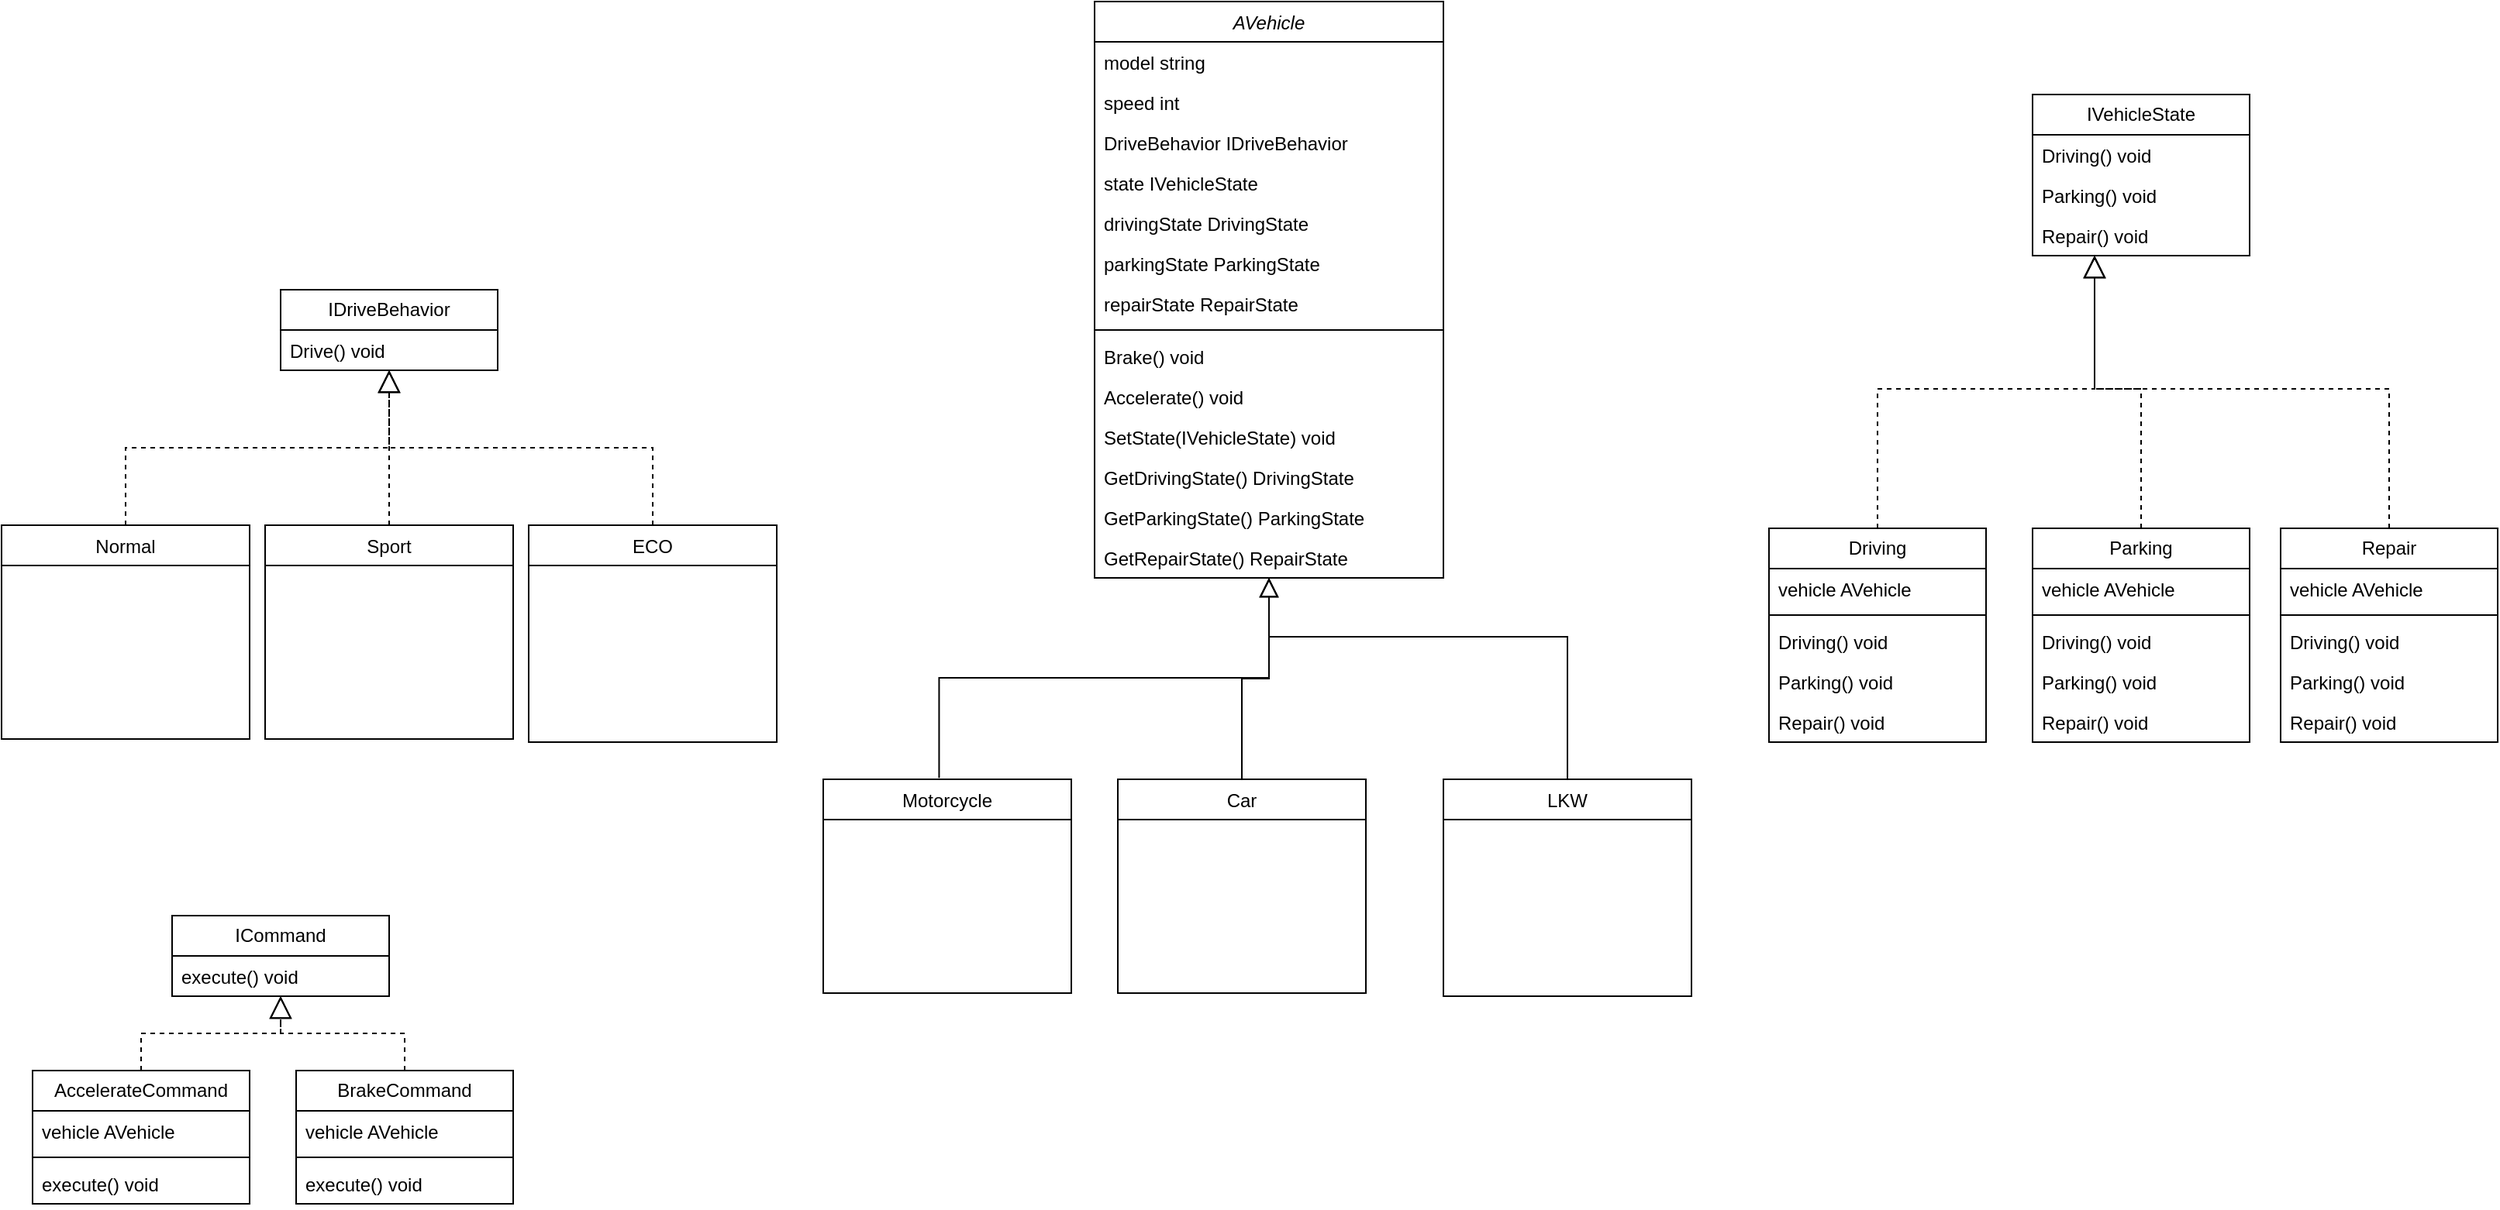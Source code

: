 <mxfile version="24.7.14">
  <diagram id="C5RBs43oDa-KdzZeNtuy" name="Page-1">
    <mxGraphModel dx="1783" dy="492" grid="1" gridSize="10" guides="1" tooltips="1" connect="1" arrows="1" fold="1" page="1" pageScale="1" pageWidth="827" pageHeight="1169" math="0" shadow="0">
      <root>
        <mxCell id="WIyWlLk6GJQsqaUBKTNV-0" />
        <mxCell id="WIyWlLk6GJQsqaUBKTNV-1" parent="WIyWlLk6GJQsqaUBKTNV-0" />
        <mxCell id="zkfFHV4jXpPFQw0GAbJ--0" value="AVehicle" style="swimlane;fontStyle=2;align=center;verticalAlign=top;childLayout=stackLayout;horizontal=1;startSize=26;horizontalStack=0;resizeParent=1;resizeLast=0;collapsible=1;marginBottom=0;rounded=0;shadow=0;strokeWidth=1;" parent="WIyWlLk6GJQsqaUBKTNV-1" vertex="1">
          <mxGeometry x="-55" y="20" width="225" height="372" as="geometry">
            <mxRectangle x="230" y="140" width="160" height="26" as="alternateBounds" />
          </mxGeometry>
        </mxCell>
        <mxCell id="zkfFHV4jXpPFQw0GAbJ--1" value="model string" style="text;align=left;verticalAlign=top;spacingLeft=4;spacingRight=4;overflow=hidden;rotatable=0;points=[[0,0.5],[1,0.5]];portConstraint=eastwest;" parent="zkfFHV4jXpPFQw0GAbJ--0" vertex="1">
          <mxGeometry y="26" width="225" height="26" as="geometry" />
        </mxCell>
        <mxCell id="zkfFHV4jXpPFQw0GAbJ--3" value="speed int" style="text;align=left;verticalAlign=top;spacingLeft=4;spacingRight=4;overflow=hidden;rotatable=0;points=[[0,0.5],[1,0.5]];portConstraint=eastwest;rounded=0;shadow=0;html=0;" parent="zkfFHV4jXpPFQw0GAbJ--0" vertex="1">
          <mxGeometry y="52" width="225" height="26" as="geometry" />
        </mxCell>
        <mxCell id="Iy6aSiPoNr90x0NmCDqt-29" value="DriveBehavior IDriveBehavior" style="text;align=left;verticalAlign=top;spacingLeft=4;spacingRight=4;overflow=hidden;rotatable=0;points=[[0,0.5],[1,0.5]];portConstraint=eastwest;rounded=0;shadow=0;html=0;" vertex="1" parent="zkfFHV4jXpPFQw0GAbJ--0">
          <mxGeometry y="78" width="225" height="26" as="geometry" />
        </mxCell>
        <mxCell id="Iy6aSiPoNr90x0NmCDqt-88" value="state IVehicleState" style="text;align=left;verticalAlign=top;spacingLeft=4;spacingRight=4;overflow=hidden;rotatable=0;points=[[0,0.5],[1,0.5]];portConstraint=eastwest;rounded=0;shadow=0;html=0;" vertex="1" parent="zkfFHV4jXpPFQw0GAbJ--0">
          <mxGeometry y="104" width="225" height="26" as="geometry" />
        </mxCell>
        <mxCell id="Iy6aSiPoNr90x0NmCDqt-89" value="drivingState DrivingState" style="text;align=left;verticalAlign=top;spacingLeft=4;spacingRight=4;overflow=hidden;rotatable=0;points=[[0,0.5],[1,0.5]];portConstraint=eastwest;rounded=0;shadow=0;html=0;" vertex="1" parent="zkfFHV4jXpPFQw0GAbJ--0">
          <mxGeometry y="130" width="225" height="26" as="geometry" />
        </mxCell>
        <mxCell id="Iy6aSiPoNr90x0NmCDqt-90" value="parkingState ParkingState" style="text;align=left;verticalAlign=top;spacingLeft=4;spacingRight=4;overflow=hidden;rotatable=0;points=[[0,0.5],[1,0.5]];portConstraint=eastwest;rounded=0;shadow=0;html=0;" vertex="1" parent="zkfFHV4jXpPFQw0GAbJ--0">
          <mxGeometry y="156" width="225" height="26" as="geometry" />
        </mxCell>
        <mxCell id="Iy6aSiPoNr90x0NmCDqt-91" value="repairState RepairState" style="text;align=left;verticalAlign=top;spacingLeft=4;spacingRight=4;overflow=hidden;rotatable=0;points=[[0,0.5],[1,0.5]];portConstraint=eastwest;rounded=0;shadow=0;html=0;" vertex="1" parent="zkfFHV4jXpPFQw0GAbJ--0">
          <mxGeometry y="182" width="225" height="26" as="geometry" />
        </mxCell>
        <mxCell id="zkfFHV4jXpPFQw0GAbJ--4" value="" style="line;html=1;strokeWidth=1;align=left;verticalAlign=middle;spacingTop=-1;spacingLeft=3;spacingRight=3;rotatable=0;labelPosition=right;points=[];portConstraint=eastwest;" parent="zkfFHV4jXpPFQw0GAbJ--0" vertex="1">
          <mxGeometry y="208" width="225" height="8" as="geometry" />
        </mxCell>
        <mxCell id="zkfFHV4jXpPFQw0GAbJ--5" value="Brake() void" style="text;align=left;verticalAlign=top;spacingLeft=4;spacingRight=4;overflow=hidden;rotatable=0;points=[[0,0.5],[1,0.5]];portConstraint=eastwest;" parent="zkfFHV4jXpPFQw0GAbJ--0" vertex="1">
          <mxGeometry y="216" width="225" height="26" as="geometry" />
        </mxCell>
        <mxCell id="Iy6aSiPoNr90x0NmCDqt-30" value="Accelerate() void" style="text;align=left;verticalAlign=top;spacingLeft=4;spacingRight=4;overflow=hidden;rotatable=0;points=[[0,0.5],[1,0.5]];portConstraint=eastwest;" vertex="1" parent="zkfFHV4jXpPFQw0GAbJ--0">
          <mxGeometry y="242" width="225" height="26" as="geometry" />
        </mxCell>
        <mxCell id="Iy6aSiPoNr90x0NmCDqt-92" value="SetState(IVehicleState) void" style="text;align=left;verticalAlign=top;spacingLeft=4;spacingRight=4;overflow=hidden;rotatable=0;points=[[0,0.5],[1,0.5]];portConstraint=eastwest;" vertex="1" parent="zkfFHV4jXpPFQw0GAbJ--0">
          <mxGeometry y="268" width="225" height="26" as="geometry" />
        </mxCell>
        <mxCell id="Iy6aSiPoNr90x0NmCDqt-93" value="GetDrivingState() DrivingState" style="text;align=left;verticalAlign=top;spacingLeft=4;spacingRight=4;overflow=hidden;rotatable=0;points=[[0,0.5],[1,0.5]];portConstraint=eastwest;" vertex="1" parent="zkfFHV4jXpPFQw0GAbJ--0">
          <mxGeometry y="294" width="225" height="26" as="geometry" />
        </mxCell>
        <mxCell id="Iy6aSiPoNr90x0NmCDqt-94" value="GetParkingState() ParkingState" style="text;align=left;verticalAlign=top;spacingLeft=4;spacingRight=4;overflow=hidden;rotatable=0;points=[[0,0.5],[1,0.5]];portConstraint=eastwest;" vertex="1" parent="zkfFHV4jXpPFQw0GAbJ--0">
          <mxGeometry y="320" width="225" height="26" as="geometry" />
        </mxCell>
        <mxCell id="Iy6aSiPoNr90x0NmCDqt-95" value="GetRepairState() RepairState" style="text;align=left;verticalAlign=top;spacingLeft=4;spacingRight=4;overflow=hidden;rotatable=0;points=[[0,0.5],[1,0.5]];portConstraint=eastwest;" vertex="1" parent="zkfFHV4jXpPFQw0GAbJ--0">
          <mxGeometry y="346" width="225" height="26" as="geometry" />
        </mxCell>
        <mxCell id="zkfFHV4jXpPFQw0GAbJ--6" value="Car" style="swimlane;fontStyle=0;align=center;verticalAlign=top;childLayout=stackLayout;horizontal=1;startSize=26;horizontalStack=0;resizeParent=1;resizeLast=0;collapsible=1;marginBottom=0;rounded=0;shadow=0;strokeWidth=1;" parent="WIyWlLk6GJQsqaUBKTNV-1" vertex="1">
          <mxGeometry x="-40" y="522" width="160" height="138" as="geometry">
            <mxRectangle x="130" y="380" width="160" height="26" as="alternateBounds" />
          </mxGeometry>
        </mxCell>
        <mxCell id="zkfFHV4jXpPFQw0GAbJ--12" value="" style="endArrow=block;endSize=10;endFill=0;shadow=0;strokeWidth=1;rounded=0;curved=0;edgeStyle=elbowEdgeStyle;elbow=vertical;" parent="WIyWlLk6GJQsqaUBKTNV-1" source="zkfFHV4jXpPFQw0GAbJ--6" target="zkfFHV4jXpPFQw0GAbJ--0" edge="1">
          <mxGeometry width="160" relative="1" as="geometry">
            <mxPoint x="40" y="203" as="sourcePoint" />
            <mxPoint x="40" y="203" as="targetPoint" />
          </mxGeometry>
        </mxCell>
        <mxCell id="zkfFHV4jXpPFQw0GAbJ--13" value="LKW" style="swimlane;fontStyle=0;align=center;verticalAlign=top;childLayout=stackLayout;horizontal=1;startSize=26;horizontalStack=0;resizeParent=1;resizeLast=0;collapsible=1;marginBottom=0;rounded=0;shadow=0;strokeWidth=1;" parent="WIyWlLk6GJQsqaUBKTNV-1" vertex="1">
          <mxGeometry x="170" y="522" width="160" height="140" as="geometry">
            <mxRectangle x="340" y="380" width="170" height="26" as="alternateBounds" />
          </mxGeometry>
        </mxCell>
        <mxCell id="zkfFHV4jXpPFQw0GAbJ--16" value="" style="endArrow=block;endSize=10;endFill=0;shadow=0;strokeWidth=1;rounded=0;curved=0;edgeStyle=elbowEdgeStyle;elbow=vertical;" parent="WIyWlLk6GJQsqaUBKTNV-1" source="zkfFHV4jXpPFQw0GAbJ--13" target="zkfFHV4jXpPFQw0GAbJ--0" edge="1">
          <mxGeometry width="160" relative="1" as="geometry">
            <mxPoint x="50" y="373" as="sourcePoint" />
            <mxPoint x="60" y="290" as="targetPoint" />
            <Array as="points">
              <mxPoint x="250" y="430" />
            </Array>
          </mxGeometry>
        </mxCell>
        <mxCell id="Iy6aSiPoNr90x0NmCDqt-3" value="Motorcycle" style="swimlane;fontStyle=0;align=center;verticalAlign=top;childLayout=stackLayout;horizontal=1;startSize=26;horizontalStack=0;resizeParent=1;resizeLast=0;collapsible=1;marginBottom=0;rounded=0;shadow=0;strokeWidth=1;" vertex="1" parent="WIyWlLk6GJQsqaUBKTNV-1">
          <mxGeometry x="-230" y="522" width="160" height="138" as="geometry">
            <mxRectangle x="130" y="380" width="160" height="26" as="alternateBounds" />
          </mxGeometry>
        </mxCell>
        <mxCell id="Iy6aSiPoNr90x0NmCDqt-12" value="IDriveBehavior" style="swimlane;fontStyle=0;childLayout=stackLayout;horizontal=1;startSize=26;fillColor=none;horizontalStack=0;resizeParent=1;resizeParentMax=0;resizeLast=0;collapsible=1;marginBottom=0;whiteSpace=wrap;html=1;" vertex="1" parent="WIyWlLk6GJQsqaUBKTNV-1">
          <mxGeometry x="-580" y="206" width="140" height="52" as="geometry" />
        </mxCell>
        <mxCell id="Iy6aSiPoNr90x0NmCDqt-14" value="Drive() void" style="text;strokeColor=none;fillColor=none;align=left;verticalAlign=top;spacingLeft=4;spacingRight=4;overflow=hidden;rotatable=0;points=[[0,0.5],[1,0.5]];portConstraint=eastwest;whiteSpace=wrap;html=1;" vertex="1" parent="Iy6aSiPoNr90x0NmCDqt-12">
          <mxGeometry y="26" width="140" height="26" as="geometry" />
        </mxCell>
        <mxCell id="Iy6aSiPoNr90x0NmCDqt-16" value="" style="endArrow=block;endSize=10;endFill=0;shadow=0;strokeWidth=1;rounded=0;curved=0;edgeStyle=elbowEdgeStyle;elbow=vertical;exitX=0.467;exitY=-0.006;exitDx=0;exitDy=0;exitPerimeter=0;entryX=0.5;entryY=1;entryDx=0;entryDy=0;" edge="1" parent="WIyWlLk6GJQsqaUBKTNV-1" source="Iy6aSiPoNr90x0NmCDqt-3" target="zkfFHV4jXpPFQw0GAbJ--0">
          <mxGeometry width="160" relative="1" as="geometry">
            <mxPoint x="-160" y="322" as="sourcePoint" />
            <mxPoint x="-60" y="220" as="targetPoint" />
          </mxGeometry>
        </mxCell>
        <mxCell id="Iy6aSiPoNr90x0NmCDqt-18" value="Sport" style="swimlane;fontStyle=0;align=center;verticalAlign=top;childLayout=stackLayout;horizontal=1;startSize=26;horizontalStack=0;resizeParent=1;resizeLast=0;collapsible=1;marginBottom=0;rounded=0;shadow=0;strokeWidth=1;" vertex="1" parent="WIyWlLk6GJQsqaUBKTNV-1">
          <mxGeometry x="-590" y="358" width="160" height="138" as="geometry">
            <mxRectangle x="130" y="380" width="160" height="26" as="alternateBounds" />
          </mxGeometry>
        </mxCell>
        <mxCell id="Iy6aSiPoNr90x0NmCDqt-19" value="ECO" style="swimlane;fontStyle=0;align=center;verticalAlign=top;childLayout=stackLayout;horizontal=1;startSize=26;horizontalStack=0;resizeParent=1;resizeLast=0;collapsible=1;marginBottom=0;rounded=0;shadow=0;strokeWidth=1;" vertex="1" parent="WIyWlLk6GJQsqaUBKTNV-1">
          <mxGeometry x="-420" y="358" width="160" height="140" as="geometry">
            <mxRectangle x="340" y="380" width="170" height="26" as="alternateBounds" />
          </mxGeometry>
        </mxCell>
        <mxCell id="Iy6aSiPoNr90x0NmCDqt-20" value="Normal" style="swimlane;fontStyle=0;align=center;verticalAlign=top;childLayout=stackLayout;horizontal=1;startSize=26;horizontalStack=0;resizeParent=1;resizeLast=0;collapsible=1;marginBottom=0;rounded=0;shadow=0;strokeWidth=1;" vertex="1" parent="WIyWlLk6GJQsqaUBKTNV-1">
          <mxGeometry x="-760" y="358" width="160" height="138" as="geometry">
            <mxRectangle x="130" y="380" width="160" height="26" as="alternateBounds" />
          </mxGeometry>
        </mxCell>
        <mxCell id="Iy6aSiPoNr90x0NmCDqt-21" value="" style="endArrow=block;dashed=1;endFill=0;endSize=12;html=1;rounded=0;exitX=0.5;exitY=0;exitDx=0;exitDy=0;edgeStyle=orthogonalEdgeStyle;" edge="1" parent="WIyWlLk6GJQsqaUBKTNV-1" source="Iy6aSiPoNr90x0NmCDqt-20" target="Iy6aSiPoNr90x0NmCDqt-12">
          <mxGeometry width="160" relative="1" as="geometry">
            <mxPoint x="-240" y="510" as="sourcePoint" />
            <mxPoint x="-80" y="510" as="targetPoint" />
          </mxGeometry>
        </mxCell>
        <mxCell id="Iy6aSiPoNr90x0NmCDqt-22" value="" style="endArrow=block;dashed=1;endFill=0;endSize=12;html=1;rounded=0;exitX=0.5;exitY=0;exitDx=0;exitDy=0;edgeStyle=orthogonalEdgeStyle;" edge="1" parent="WIyWlLk6GJQsqaUBKTNV-1" source="Iy6aSiPoNr90x0NmCDqt-18" target="Iy6aSiPoNr90x0NmCDqt-12">
          <mxGeometry width="160" relative="1" as="geometry">
            <mxPoint x="-500" y="560" as="sourcePoint" />
            <mxPoint x="-350" y="422" as="targetPoint" />
          </mxGeometry>
        </mxCell>
        <mxCell id="Iy6aSiPoNr90x0NmCDqt-23" value="" style="endArrow=block;dashed=1;endFill=0;endSize=12;html=1;rounded=0;exitX=0.5;exitY=0;exitDx=0;exitDy=0;edgeStyle=orthogonalEdgeStyle;" edge="1" parent="WIyWlLk6GJQsqaUBKTNV-1" source="Iy6aSiPoNr90x0NmCDqt-19" target="Iy6aSiPoNr90x0NmCDqt-12">
          <mxGeometry width="160" relative="1" as="geometry">
            <mxPoint x="-490" y="570" as="sourcePoint" />
            <mxPoint x="-340" y="432" as="targetPoint" />
          </mxGeometry>
        </mxCell>
        <mxCell id="Iy6aSiPoNr90x0NmCDqt-31" value="IVehicleState" style="swimlane;fontStyle=0;childLayout=stackLayout;horizontal=1;startSize=26;fillColor=none;horizontalStack=0;resizeParent=1;resizeParentMax=0;resizeLast=0;collapsible=1;marginBottom=0;whiteSpace=wrap;html=1;" vertex="1" parent="WIyWlLk6GJQsqaUBKTNV-1">
          <mxGeometry x="550" y="80" width="140" height="104" as="geometry" />
        </mxCell>
        <mxCell id="Iy6aSiPoNr90x0NmCDqt-32" value="Driving() void" style="text;strokeColor=none;fillColor=none;align=left;verticalAlign=top;spacingLeft=4;spacingRight=4;overflow=hidden;rotatable=0;points=[[0,0.5],[1,0.5]];portConstraint=eastwest;whiteSpace=wrap;html=1;" vertex="1" parent="Iy6aSiPoNr90x0NmCDqt-31">
          <mxGeometry y="26" width="140" height="26" as="geometry" />
        </mxCell>
        <mxCell id="Iy6aSiPoNr90x0NmCDqt-36" value="Parking() void" style="text;strokeColor=none;fillColor=none;align=left;verticalAlign=top;spacingLeft=4;spacingRight=4;overflow=hidden;rotatable=0;points=[[0,0.5],[1,0.5]];portConstraint=eastwest;whiteSpace=wrap;html=1;" vertex="1" parent="Iy6aSiPoNr90x0NmCDqt-31">
          <mxGeometry y="52" width="140" height="26" as="geometry" />
        </mxCell>
        <mxCell id="Iy6aSiPoNr90x0NmCDqt-35" value="Repair() void" style="text;strokeColor=none;fillColor=none;align=left;verticalAlign=top;spacingLeft=4;spacingRight=4;overflow=hidden;rotatable=0;points=[[0,0.5],[1,0.5]];portConstraint=eastwest;whiteSpace=wrap;html=1;" vertex="1" parent="Iy6aSiPoNr90x0NmCDqt-31">
          <mxGeometry y="78" width="140" height="26" as="geometry" />
        </mxCell>
        <mxCell id="Iy6aSiPoNr90x0NmCDqt-37" value="Driving" style="swimlane;fontStyle=0;childLayout=stackLayout;horizontal=1;startSize=26;fillColor=none;horizontalStack=0;resizeParent=1;resizeParentMax=0;resizeLast=0;collapsible=1;marginBottom=0;whiteSpace=wrap;html=1;" vertex="1" parent="WIyWlLk6GJQsqaUBKTNV-1">
          <mxGeometry x="380" y="360" width="140" height="138" as="geometry" />
        </mxCell>
        <mxCell id="Iy6aSiPoNr90x0NmCDqt-85" value="vehicle AVehicle" style="text;strokeColor=none;fillColor=none;align=left;verticalAlign=top;spacingLeft=4;spacingRight=4;overflow=hidden;rotatable=0;points=[[0,0.5],[1,0.5]];portConstraint=eastwest;whiteSpace=wrap;html=1;" vertex="1" parent="Iy6aSiPoNr90x0NmCDqt-37">
          <mxGeometry y="26" width="140" height="26" as="geometry" />
        </mxCell>
        <mxCell id="Iy6aSiPoNr90x0NmCDqt-82" value="" style="line;strokeWidth=1;fillColor=none;align=left;verticalAlign=middle;spacingTop=-1;spacingLeft=3;spacingRight=3;rotatable=0;labelPosition=right;points=[];portConstraint=eastwest;strokeColor=inherit;" vertex="1" parent="Iy6aSiPoNr90x0NmCDqt-37">
          <mxGeometry y="52" width="140" height="8" as="geometry" />
        </mxCell>
        <mxCell id="Iy6aSiPoNr90x0NmCDqt-41" value="Driving() void" style="text;strokeColor=none;fillColor=none;align=left;verticalAlign=top;spacingLeft=4;spacingRight=4;overflow=hidden;rotatable=0;points=[[0,0.5],[1,0.5]];portConstraint=eastwest;whiteSpace=wrap;html=1;" vertex="1" parent="Iy6aSiPoNr90x0NmCDqt-37">
          <mxGeometry y="60" width="140" height="26" as="geometry" />
        </mxCell>
        <mxCell id="Iy6aSiPoNr90x0NmCDqt-42" value="Parking() void" style="text;strokeColor=none;fillColor=none;align=left;verticalAlign=top;spacingLeft=4;spacingRight=4;overflow=hidden;rotatable=0;points=[[0,0.5],[1,0.5]];portConstraint=eastwest;whiteSpace=wrap;html=1;" vertex="1" parent="Iy6aSiPoNr90x0NmCDqt-37">
          <mxGeometry y="86" width="140" height="26" as="geometry" />
        </mxCell>
        <mxCell id="Iy6aSiPoNr90x0NmCDqt-43" value="Repair() void" style="text;strokeColor=none;fillColor=none;align=left;verticalAlign=top;spacingLeft=4;spacingRight=4;overflow=hidden;rotatable=0;points=[[0,0.5],[1,0.5]];portConstraint=eastwest;whiteSpace=wrap;html=1;" vertex="1" parent="Iy6aSiPoNr90x0NmCDqt-37">
          <mxGeometry y="112" width="140" height="26" as="geometry" />
        </mxCell>
        <mxCell id="Iy6aSiPoNr90x0NmCDqt-44" value="Parking" style="swimlane;fontStyle=0;childLayout=stackLayout;horizontal=1;startSize=26;fillColor=none;horizontalStack=0;resizeParent=1;resizeParentMax=0;resizeLast=0;collapsible=1;marginBottom=0;whiteSpace=wrap;html=1;" vertex="1" parent="WIyWlLk6GJQsqaUBKTNV-1">
          <mxGeometry x="550" y="360" width="140" height="138" as="geometry" />
        </mxCell>
        <mxCell id="Iy6aSiPoNr90x0NmCDqt-86" value="vehicle AVehicle" style="text;strokeColor=none;fillColor=none;align=left;verticalAlign=top;spacingLeft=4;spacingRight=4;overflow=hidden;rotatable=0;points=[[0,0.5],[1,0.5]];portConstraint=eastwest;whiteSpace=wrap;html=1;" vertex="1" parent="Iy6aSiPoNr90x0NmCDqt-44">
          <mxGeometry y="26" width="140" height="26" as="geometry" />
        </mxCell>
        <mxCell id="Iy6aSiPoNr90x0NmCDqt-83" value="" style="line;strokeWidth=1;fillColor=none;align=left;verticalAlign=middle;spacingTop=-1;spacingLeft=3;spacingRight=3;rotatable=0;labelPosition=right;points=[];portConstraint=eastwest;strokeColor=inherit;" vertex="1" parent="Iy6aSiPoNr90x0NmCDqt-44">
          <mxGeometry y="52" width="140" height="8" as="geometry" />
        </mxCell>
        <mxCell id="Iy6aSiPoNr90x0NmCDqt-52" value="Driving() void" style="text;strokeColor=none;fillColor=none;align=left;verticalAlign=top;spacingLeft=4;spacingRight=4;overflow=hidden;rotatable=0;points=[[0,0.5],[1,0.5]];portConstraint=eastwest;whiteSpace=wrap;html=1;" vertex="1" parent="Iy6aSiPoNr90x0NmCDqt-44">
          <mxGeometry y="60" width="140" height="26" as="geometry" />
        </mxCell>
        <mxCell id="Iy6aSiPoNr90x0NmCDqt-53" value="Parking() void" style="text;strokeColor=none;fillColor=none;align=left;verticalAlign=top;spacingLeft=4;spacingRight=4;overflow=hidden;rotatable=0;points=[[0,0.5],[1,0.5]];portConstraint=eastwest;whiteSpace=wrap;html=1;" vertex="1" parent="Iy6aSiPoNr90x0NmCDqt-44">
          <mxGeometry y="86" width="140" height="26" as="geometry" />
        </mxCell>
        <mxCell id="Iy6aSiPoNr90x0NmCDqt-54" value="Repair() void" style="text;strokeColor=none;fillColor=none;align=left;verticalAlign=top;spacingLeft=4;spacingRight=4;overflow=hidden;rotatable=0;points=[[0,0.5],[1,0.5]];portConstraint=eastwest;whiteSpace=wrap;html=1;" vertex="1" parent="Iy6aSiPoNr90x0NmCDqt-44">
          <mxGeometry y="112" width="140" height="26" as="geometry" />
        </mxCell>
        <mxCell id="Iy6aSiPoNr90x0NmCDqt-48" value="Repair" style="swimlane;fontStyle=0;childLayout=stackLayout;horizontal=1;startSize=26;fillColor=none;horizontalStack=0;resizeParent=1;resizeParentMax=0;resizeLast=0;collapsible=1;marginBottom=0;whiteSpace=wrap;html=1;" vertex="1" parent="WIyWlLk6GJQsqaUBKTNV-1">
          <mxGeometry x="710" y="360" width="140" height="138" as="geometry" />
        </mxCell>
        <mxCell id="Iy6aSiPoNr90x0NmCDqt-87" value="vehicle AVehicle" style="text;strokeColor=none;fillColor=none;align=left;verticalAlign=top;spacingLeft=4;spacingRight=4;overflow=hidden;rotatable=0;points=[[0,0.5],[1,0.5]];portConstraint=eastwest;whiteSpace=wrap;html=1;" vertex="1" parent="Iy6aSiPoNr90x0NmCDqt-48">
          <mxGeometry y="26" width="140" height="26" as="geometry" />
        </mxCell>
        <mxCell id="Iy6aSiPoNr90x0NmCDqt-84" value="" style="line;strokeWidth=1;fillColor=none;align=left;verticalAlign=middle;spacingTop=-1;spacingLeft=3;spacingRight=3;rotatable=0;labelPosition=right;points=[];portConstraint=eastwest;strokeColor=inherit;" vertex="1" parent="Iy6aSiPoNr90x0NmCDqt-48">
          <mxGeometry y="52" width="140" height="8" as="geometry" />
        </mxCell>
        <mxCell id="Iy6aSiPoNr90x0NmCDqt-55" value="Driving() void" style="text;strokeColor=none;fillColor=none;align=left;verticalAlign=top;spacingLeft=4;spacingRight=4;overflow=hidden;rotatable=0;points=[[0,0.5],[1,0.5]];portConstraint=eastwest;whiteSpace=wrap;html=1;" vertex="1" parent="Iy6aSiPoNr90x0NmCDqt-48">
          <mxGeometry y="60" width="140" height="26" as="geometry" />
        </mxCell>
        <mxCell id="Iy6aSiPoNr90x0NmCDqt-56" value="Parking() void" style="text;strokeColor=none;fillColor=none;align=left;verticalAlign=top;spacingLeft=4;spacingRight=4;overflow=hidden;rotatable=0;points=[[0,0.5],[1,0.5]];portConstraint=eastwest;whiteSpace=wrap;html=1;" vertex="1" parent="Iy6aSiPoNr90x0NmCDqt-48">
          <mxGeometry y="86" width="140" height="26" as="geometry" />
        </mxCell>
        <mxCell id="Iy6aSiPoNr90x0NmCDqt-57" value="Repair() void" style="text;strokeColor=none;fillColor=none;align=left;verticalAlign=top;spacingLeft=4;spacingRight=4;overflow=hidden;rotatable=0;points=[[0,0.5],[1,0.5]];portConstraint=eastwest;whiteSpace=wrap;html=1;" vertex="1" parent="Iy6aSiPoNr90x0NmCDqt-48">
          <mxGeometry y="112" width="140" height="26" as="geometry" />
        </mxCell>
        <mxCell id="Iy6aSiPoNr90x0NmCDqt-58" value="" style="endArrow=block;dashed=1;endFill=0;endSize=12;html=1;rounded=0;exitX=0.5;exitY=0;exitDx=0;exitDy=0;edgeStyle=orthogonalEdgeStyle;" edge="1" parent="WIyWlLk6GJQsqaUBKTNV-1" source="Iy6aSiPoNr90x0NmCDqt-37" target="Iy6aSiPoNr90x0NmCDqt-31">
          <mxGeometry width="160" relative="1" as="geometry">
            <mxPoint x="400" y="310" as="sourcePoint" />
            <mxPoint x="560" y="310" as="targetPoint" />
            <Array as="points">
              <mxPoint x="450" y="270" />
              <mxPoint x="590" y="270" />
            </Array>
          </mxGeometry>
        </mxCell>
        <mxCell id="Iy6aSiPoNr90x0NmCDqt-61" value="" style="endArrow=block;dashed=1;endFill=0;endSize=12;html=1;rounded=0;edgeStyle=orthogonalEdgeStyle;" edge="1" parent="WIyWlLk6GJQsqaUBKTNV-1" source="Iy6aSiPoNr90x0NmCDqt-44" target="Iy6aSiPoNr90x0NmCDqt-31">
          <mxGeometry width="160" relative="1" as="geometry">
            <mxPoint x="460" y="370" as="sourcePoint" />
            <mxPoint x="600" y="194" as="targetPoint" />
            <Array as="points">
              <mxPoint x="620" y="270" />
              <mxPoint x="590" y="270" />
            </Array>
          </mxGeometry>
        </mxCell>
        <mxCell id="Iy6aSiPoNr90x0NmCDqt-62" value="" style="endArrow=block;dashed=1;endFill=0;endSize=12;html=1;rounded=0;edgeStyle=orthogonalEdgeStyle;" edge="1" parent="WIyWlLk6GJQsqaUBKTNV-1" source="Iy6aSiPoNr90x0NmCDqt-48" target="Iy6aSiPoNr90x0NmCDqt-31">
          <mxGeometry width="160" relative="1" as="geometry">
            <mxPoint x="470" y="380" as="sourcePoint" />
            <mxPoint x="610" y="204" as="targetPoint" />
            <Array as="points">
              <mxPoint x="780" y="270" />
              <mxPoint x="590" y="270" />
            </Array>
          </mxGeometry>
        </mxCell>
        <mxCell id="Iy6aSiPoNr90x0NmCDqt-63" value="ICommand" style="swimlane;fontStyle=0;childLayout=stackLayout;horizontal=1;startSize=26;fillColor=none;horizontalStack=0;resizeParent=1;resizeParentMax=0;resizeLast=0;collapsible=1;marginBottom=0;whiteSpace=wrap;html=1;" vertex="1" parent="WIyWlLk6GJQsqaUBKTNV-1">
          <mxGeometry x="-650" y="610" width="140" height="52" as="geometry" />
        </mxCell>
        <mxCell id="Iy6aSiPoNr90x0NmCDqt-64" value="execute() void" style="text;strokeColor=none;fillColor=none;align=left;verticalAlign=top;spacingLeft=4;spacingRight=4;overflow=hidden;rotatable=0;points=[[0,0.5],[1,0.5]];portConstraint=eastwest;whiteSpace=wrap;html=1;" vertex="1" parent="Iy6aSiPoNr90x0NmCDqt-63">
          <mxGeometry y="26" width="140" height="26" as="geometry" />
        </mxCell>
        <mxCell id="Iy6aSiPoNr90x0NmCDqt-67" value="AccelerateCommand" style="swimlane;fontStyle=0;childLayout=stackLayout;horizontal=1;startSize=26;fillColor=none;horizontalStack=0;resizeParent=1;resizeParentMax=0;resizeLast=0;collapsible=1;marginBottom=0;whiteSpace=wrap;html=1;" vertex="1" parent="WIyWlLk6GJQsqaUBKTNV-1">
          <mxGeometry x="-740" y="710" width="140" height="86" as="geometry" />
        </mxCell>
        <mxCell id="Iy6aSiPoNr90x0NmCDqt-68" value="vehicle AVehicle" style="text;strokeColor=none;fillColor=none;align=left;verticalAlign=top;spacingLeft=4;spacingRight=4;overflow=hidden;rotatable=0;points=[[0,0.5],[1,0.5]];portConstraint=eastwest;whiteSpace=wrap;html=1;" vertex="1" parent="Iy6aSiPoNr90x0NmCDqt-67">
          <mxGeometry y="26" width="140" height="26" as="geometry" />
        </mxCell>
        <mxCell id="Iy6aSiPoNr90x0NmCDqt-71" value="" style="line;strokeWidth=1;fillColor=none;align=left;verticalAlign=middle;spacingTop=-1;spacingLeft=3;spacingRight=3;rotatable=0;labelPosition=right;points=[];portConstraint=eastwest;strokeColor=inherit;" vertex="1" parent="Iy6aSiPoNr90x0NmCDqt-67">
          <mxGeometry y="52" width="140" height="8" as="geometry" />
        </mxCell>
        <mxCell id="Iy6aSiPoNr90x0NmCDqt-70" value="execute() void" style="text;strokeColor=none;fillColor=none;align=left;verticalAlign=top;spacingLeft=4;spacingRight=4;overflow=hidden;rotatable=0;points=[[0,0.5],[1,0.5]];portConstraint=eastwest;whiteSpace=wrap;html=1;" vertex="1" parent="Iy6aSiPoNr90x0NmCDqt-67">
          <mxGeometry y="60" width="140" height="26" as="geometry" />
        </mxCell>
        <mxCell id="Iy6aSiPoNr90x0NmCDqt-72" value="Brake&lt;span style=&quot;background-color: initial;&quot;&gt;Command&lt;/span&gt;" style="swimlane;fontStyle=0;childLayout=stackLayout;horizontal=1;startSize=26;fillColor=none;horizontalStack=0;resizeParent=1;resizeParentMax=0;resizeLast=0;collapsible=1;marginBottom=0;whiteSpace=wrap;html=1;" vertex="1" parent="WIyWlLk6GJQsqaUBKTNV-1">
          <mxGeometry x="-570" y="710" width="140" height="86" as="geometry" />
        </mxCell>
        <mxCell id="Iy6aSiPoNr90x0NmCDqt-73" value="vehicle AVehicle" style="text;strokeColor=none;fillColor=none;align=left;verticalAlign=top;spacingLeft=4;spacingRight=4;overflow=hidden;rotatable=0;points=[[0,0.5],[1,0.5]];portConstraint=eastwest;whiteSpace=wrap;html=1;" vertex="1" parent="Iy6aSiPoNr90x0NmCDqt-72">
          <mxGeometry y="26" width="140" height="26" as="geometry" />
        </mxCell>
        <mxCell id="Iy6aSiPoNr90x0NmCDqt-74" value="" style="line;strokeWidth=1;fillColor=none;align=left;verticalAlign=middle;spacingTop=-1;spacingLeft=3;spacingRight=3;rotatable=0;labelPosition=right;points=[];portConstraint=eastwest;strokeColor=inherit;" vertex="1" parent="Iy6aSiPoNr90x0NmCDqt-72">
          <mxGeometry y="52" width="140" height="8" as="geometry" />
        </mxCell>
        <mxCell id="Iy6aSiPoNr90x0NmCDqt-75" value="execute() void" style="text;strokeColor=none;fillColor=none;align=left;verticalAlign=top;spacingLeft=4;spacingRight=4;overflow=hidden;rotatable=0;points=[[0,0.5],[1,0.5]];portConstraint=eastwest;whiteSpace=wrap;html=1;" vertex="1" parent="Iy6aSiPoNr90x0NmCDqt-72">
          <mxGeometry y="60" width="140" height="26" as="geometry" />
        </mxCell>
        <mxCell id="Iy6aSiPoNr90x0NmCDqt-78" value="" style="endArrow=block;dashed=1;endFill=0;endSize=12;html=1;rounded=0;exitX=0.5;exitY=0;exitDx=0;exitDy=0;edgeStyle=orthogonalEdgeStyle;" edge="1" parent="WIyWlLk6GJQsqaUBKTNV-1" source="Iy6aSiPoNr90x0NmCDqt-67" target="Iy6aSiPoNr90x0NmCDqt-63">
          <mxGeometry width="160" relative="1" as="geometry">
            <mxPoint x="-450" y="661.47" as="sourcePoint" />
            <mxPoint x="-280" y="561.47" as="targetPoint" />
          </mxGeometry>
        </mxCell>
        <mxCell id="Iy6aSiPoNr90x0NmCDqt-79" value="" style="endArrow=block;dashed=1;endFill=0;endSize=12;html=1;rounded=0;edgeStyle=orthogonalEdgeStyle;" edge="1" parent="WIyWlLk6GJQsqaUBKTNV-1" source="Iy6aSiPoNr90x0NmCDqt-72" target="Iy6aSiPoNr90x0NmCDqt-63">
          <mxGeometry width="160" relative="1" as="geometry">
            <mxPoint x="-660" y="378" as="sourcePoint" />
            <mxPoint x="-490" y="278" as="targetPoint" />
          </mxGeometry>
        </mxCell>
      </root>
    </mxGraphModel>
  </diagram>
</mxfile>
